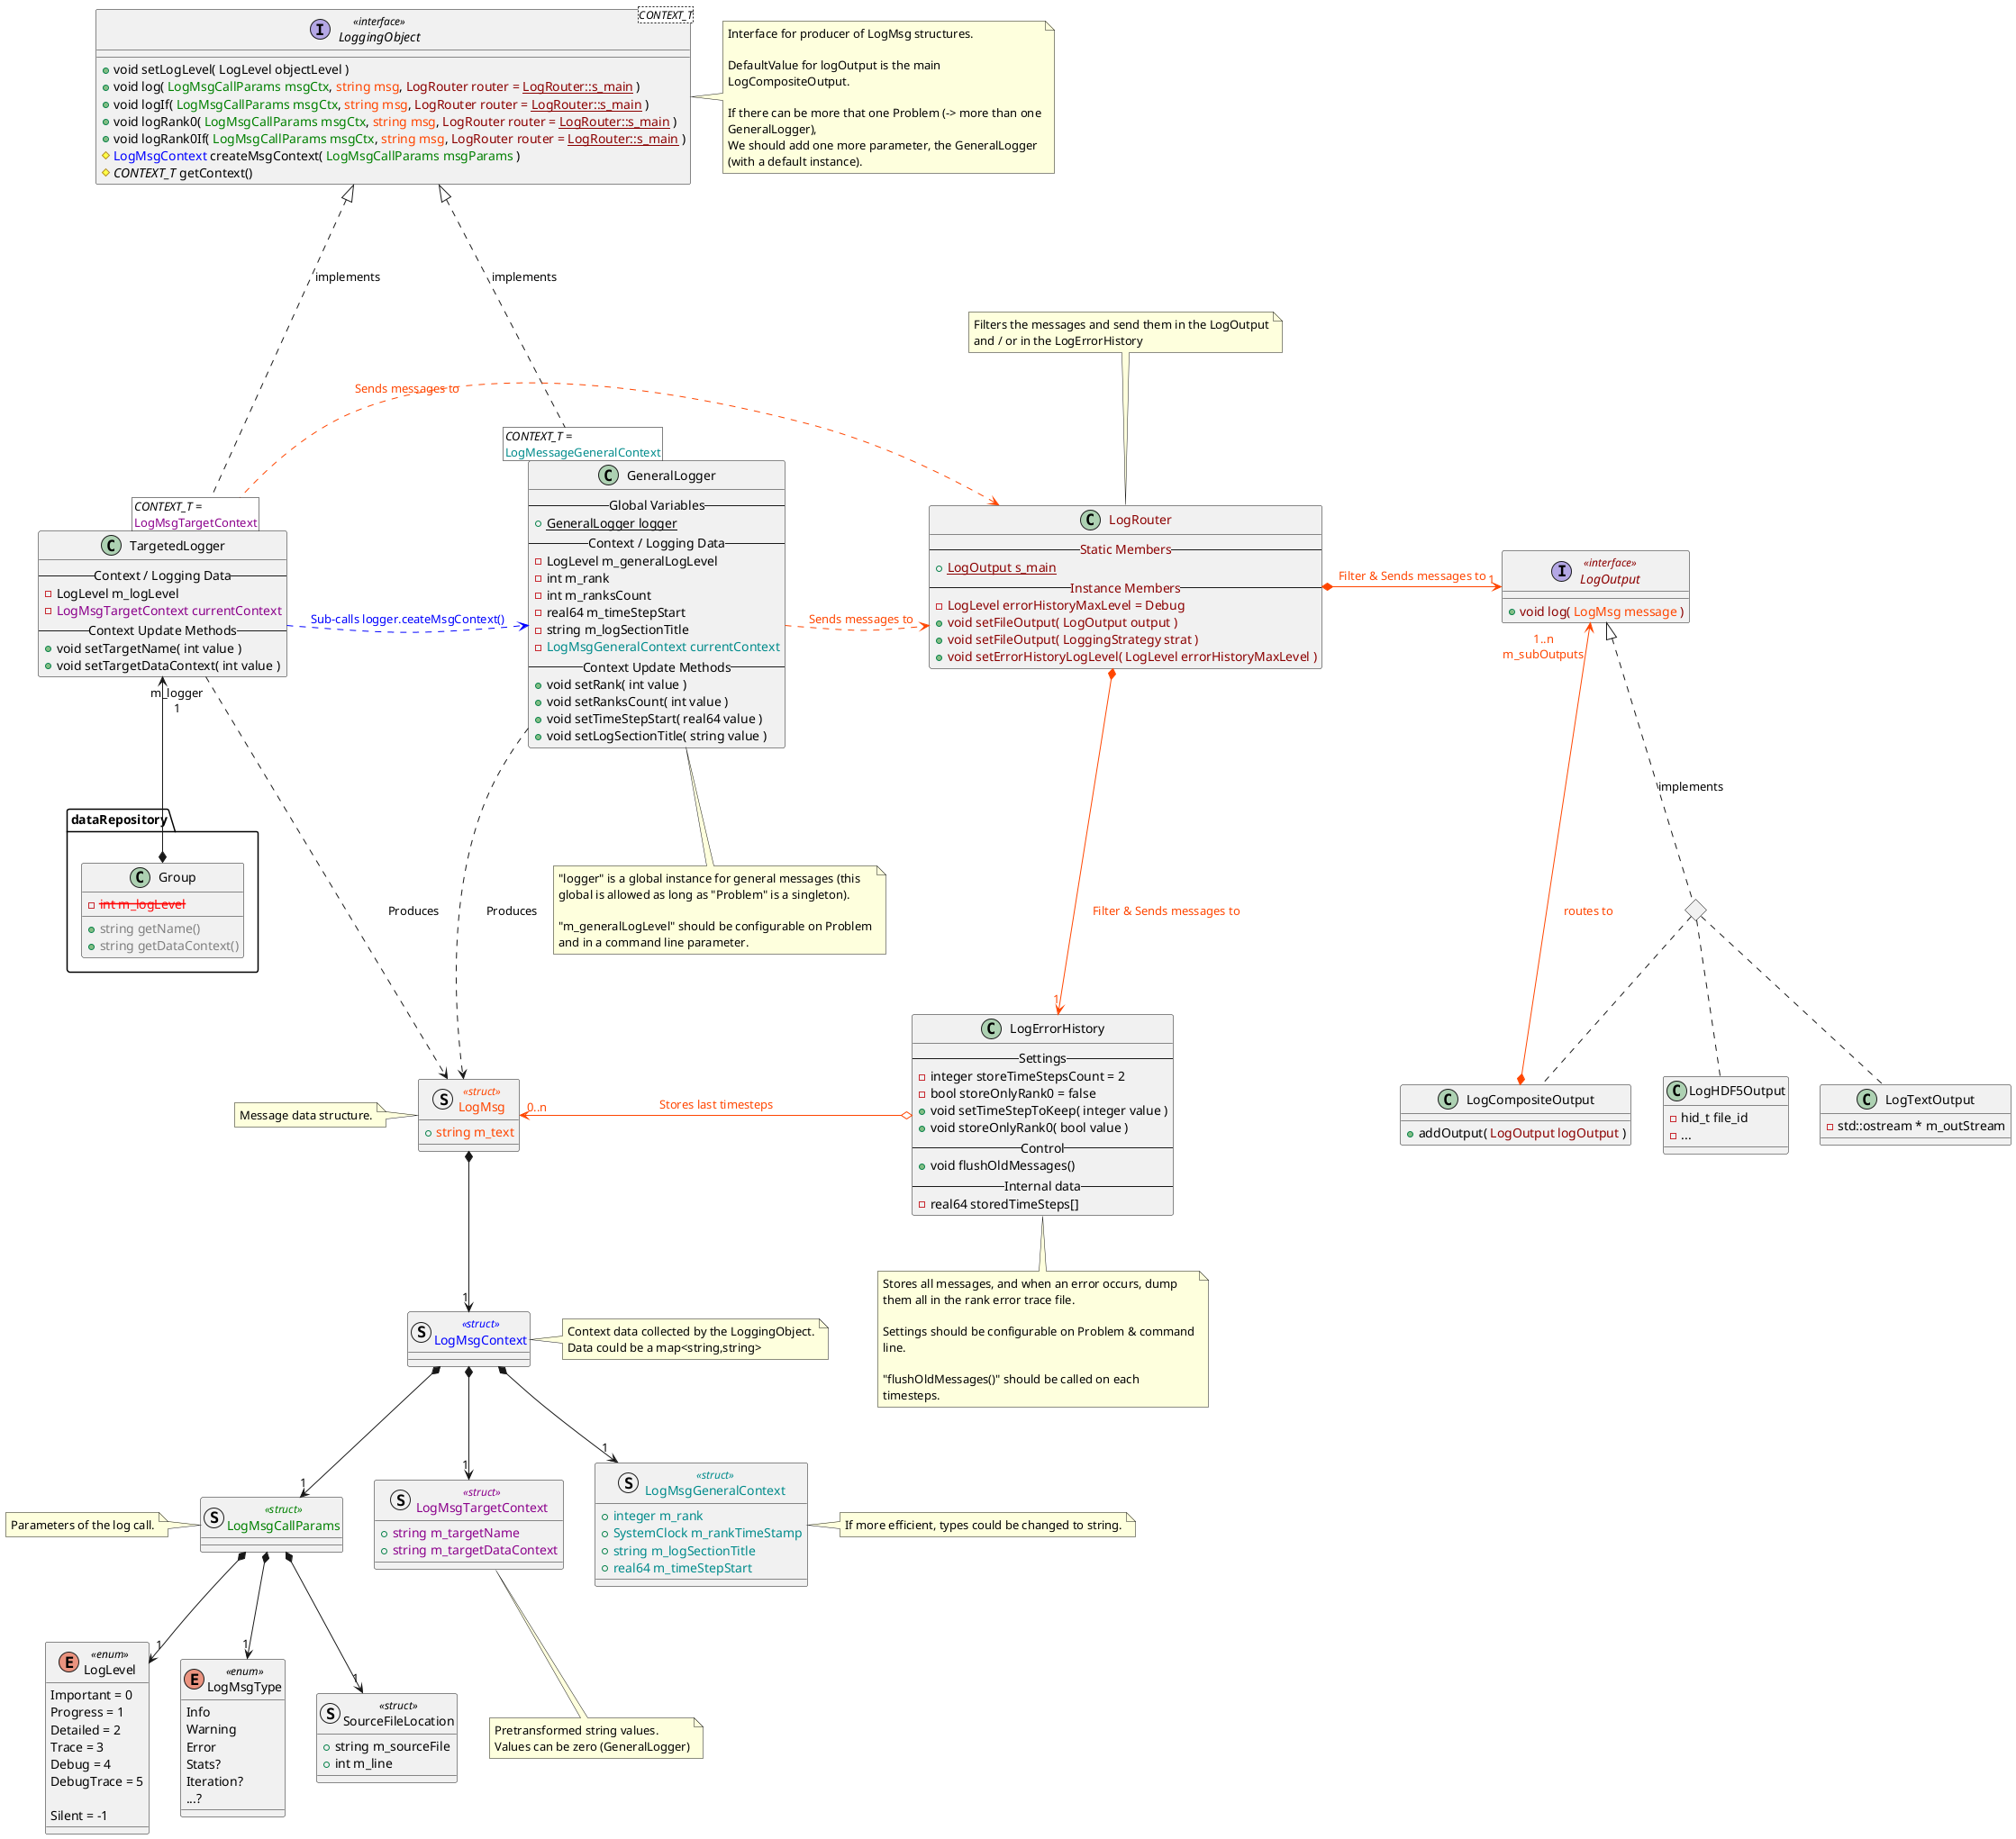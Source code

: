 @startuml Logger Class

<style>
note {
  MaximumWidth 350
}
</style>

set namespaceSeparator ::


' --------------------------
' Message Data Structure
' --------------------------

enum LogLevel <<enum>> {
  Important = 0
  Progress = 1
  Detailed = 2
  Trace = 3
  Debug = 4
  DebugTrace = 5

  Silent = -1
}

enum LogMsgType <<enum>> {
  Info
  Warning
  Error
  Stats?
  Iteration?
  ...?
}

struct SourceFileLocation <<struct>> {
  + string m_sourceFile
  + int m_line
}

struct LogMsgCallParams <<struct>> #text:Green {
}
note left: Parameters of the log call.

struct LogMsgGeneralContext <<struct>> #text:DarkCyan {
  + integer m_rank
  + SystemClock m_rankTimeStamp
  + string m_logSectionTitle
  + real64 m_timeStepStart
}
note right: If more efficient, types could be changed to string.

struct LogMsgTargetContext <<struct>> #text:DarkMagenta {
  + string m_targetName
  + string m_targetDataContext
}
note bottom: Pretransformed string values.\nValues can be zero (GeneralLogger)

struct LogMsgContext <<struct>> #text:Blue {
}
note right: Context data collected by the LoggingObject.\nData could be a map<string,string>

struct LogMsg <<struct>> #text:OrangeRed {
  + string m_text
}
note left: Message data structure.

LogMsgCallParams *--> "1" SourceFileLocation
LogMsgCallParams *--> "1" LogMsgType
LogMsgCallParams *--> "1" LogLevel
LogMsgContext *--> "1" LogMsgCallParams
LogMsgContext *--> "1" LogMsgGeneralContext
LogMsgContext *--> "1" LogMsgTargetContext
LogMsg *--> "1" LogMsgContext

LogMsgCallParams -r[hidden]- LogMsgTargetContext
LogMsgTargetContext -r[hidden]- LogMsgGeneralContext

LogLevel -r[hidden]- LogMsgType
LogMsgType -r[hidden]- SourceFileLocation


' --------------------------
' Log outputs
' --------------------------


interface LogOutput <<interface>> #text:DarkRed {
  + void log( <color:OrangeRed>LogMsg message</color> )
}
<> LogOutputImplementations
LogOutput <|.. LogOutputImplementations : implements

class LogCompositeOutput {
  + addOutput( <color:DarkRed>LogOutput logOutput</color> )
}
LogOutputImplementations .. LogCompositeOutput
LogCompositeOutput *---> "1..n\nm_subOutputs" LogOutput #OrangeRed;text:OrangeRed : routes to

class LogHDF5Output {
  - hid_t file_id
  - ...
}
LogOutputImplementations .. LogHDF5Output

class LogTextOutput {
  - std::ostream * m_outStream
}
LogOutputImplementations .. LogTextOutput

LogTextOutput .l[hidden].. LogHDF5Output
LogHDF5Output .l[hidden].. LogCompositeOutput


class LogErrorHistory {
  -- Settings --
  - integer storeTimeStepsCount = 2
  - bool storeOnlyRank0 = false
  + void setTimeStepToKeep( integer value )
  + void storeOnlyRank0( bool value )
  -- Control --
  + void flushOldMessages()
  -- Internal data --
  - real64 storedTimeSteps[]
}
note as LogErrorHistoryNote
  Stores all messages, and when an error occurs, dump them all in the rank error trace file.

  Settings should be configurable on Problem & command line.

  "flushOldMessages()" should be called on each timesteps.
end note
LogErrorHistory .. LogErrorHistoryNote
LogErrorHistory o--l--> "0..n" LogMsg #OrangeRed;text:OrangeRed : Stores last timesteps


class LogRouter #text:DarkRed {
  -- Static Members --
  + {static} LogOutput s_main
  -- Instance Members --
  - LogLevel errorHistoryMaxLevel = Debug
  + void setFileOutput( LogOutput output )
  + void setFileOutput( LoggingStrategy strat )
  + void setErrorHistoryLogLevel( LogLevel errorHistoryMaxLevel )
}
note top: Filters the messages and send them in the LogOutput and / or in the LogErrorHistory
LogRouter *-d-> "1" LogErrorHistory #OrangeRed;text:OrangeRed : "Filter & Sends messages to"
LogRouter *-r-> "1" LogOutput #OrangeRed;text:OrangeRed : "Filter & Sends messages to"


' --------------------------
' Message Producers
' --------------------------


interface LoggingObject<CONTEXT_T> <<interface>> {
  + void setLogLevel( LogLevel objectLevel )
  + void log( <color:Green>LogMsgCallParams msgCtx</color>, <color:OrangeRed>string msg</color>, <color:DarkRed>LogRouter router = <u>LogRouter::s_main</u></color> )
  + void logIf( <color:Green>LogMsgCallParams msgCtx</color>, <color:OrangeRed>string msg</color>, <color:DarkRed>LogRouter router = <u>LogRouter::s_main</u></color> )
  + void logRank0( <color:Green>LogMsgCallParams msgCtx</color>, <color:OrangeRed>string msg</color>, <color:DarkRed>LogRouter router = <u>LogRouter::s_main</u></color> )
  + void logRank0If( <color:Green>LogMsgCallParams msgCtx</color>, <color:OrangeRed>string msg</color>, <color:DarkRed>LogRouter router = <u>LogRouter::s_main</u></color> )
  # <color:Blue>LogMsgContext</color> createMsgContext( <color:Green>LogMsgCallParams msgParams</color> )
  # <i>CONTEXT_T</i> getContext()
}
note right: Interface for producer of LogMsg structures.\n\nDefaultValue for logOutput is the main LogCompositeOutput.\n\nIf there can be more that one Problem (-> more than one GeneralLogger),\nWe should add one more parameter, the GeneralLogger (with a default instance).



class GeneralLogger {
  -- Global Variables --
  + {static} GeneralLogger logger
  -- Context / Logging Data --
  - LogLevel m_generalLogLevel
  - int m_rank
  - int m_ranksCount
  - real64 m_timeStepStart
  - string m_logSectionTitle
  - <color:DarkCyan>LogMsgGeneralContext currentContext</color>
  -- Context Update Methods --
  + void setRank( int value )
  + void setRanksCount( int value )
  + void setTimeStepStart( real64 value )
  + void setLogSectionTitle( string value )
}
note as GeneralLoggerNote
  "logger" is a global instance for general messages (this global is allowed as long as "Problem" is a singleton).

  "m_generalLogLevel" should be configurable on Problem and in a command line parameter.
end note
GeneralLogger .d. GeneralLoggerNote
GeneralLogger [<i>CONTEXT_T</i> =\n<color:DarkCyan>LogMessageGeneralContext</color>] ..u..|> LoggingObject : implements
GeneralLogger .d..> LogMsg : Produces
GeneralLogger ..r..> LogRouter #OrangeRed;text:OrangeRed : "Sends messages to"


class TargetedLogger {
  -- Context / Logging Data --
  - LogLevel m_logLevel
  - <color:DarkMagenta>LogMsgTargetContext currentContext</color>
  -- Context Update Methods --
  + void setTargetName( int value )
  + void setTargetDataContext( int value )
}
package dataRepository {
  class Group {
    + <color:Grey>string getName()</color>
    + <color:Grey>string getDataContext()</color>
    - <color:Red><s>int m_logLevel</s></color>
  }
}
TargetedLogger [<i>CONTEXT_T</i> =\n<color:DarkMagenta>LogMsgTargetContext</color>] ..u..|> LoggingObject : implements
Group *-u-> "m_logger\n1" TargetedLogger

TargetedLogger ..r..> LogRouter #OrangeRed;text:OrangeRed : "Sends messages to"
TargetedLogger ..r..> GeneralLogger #Blue;text:Blue : "Sub-calls logger.ceateMsgContext()"
TargetedLogger .d..> LogMsg : Produces


@enduml